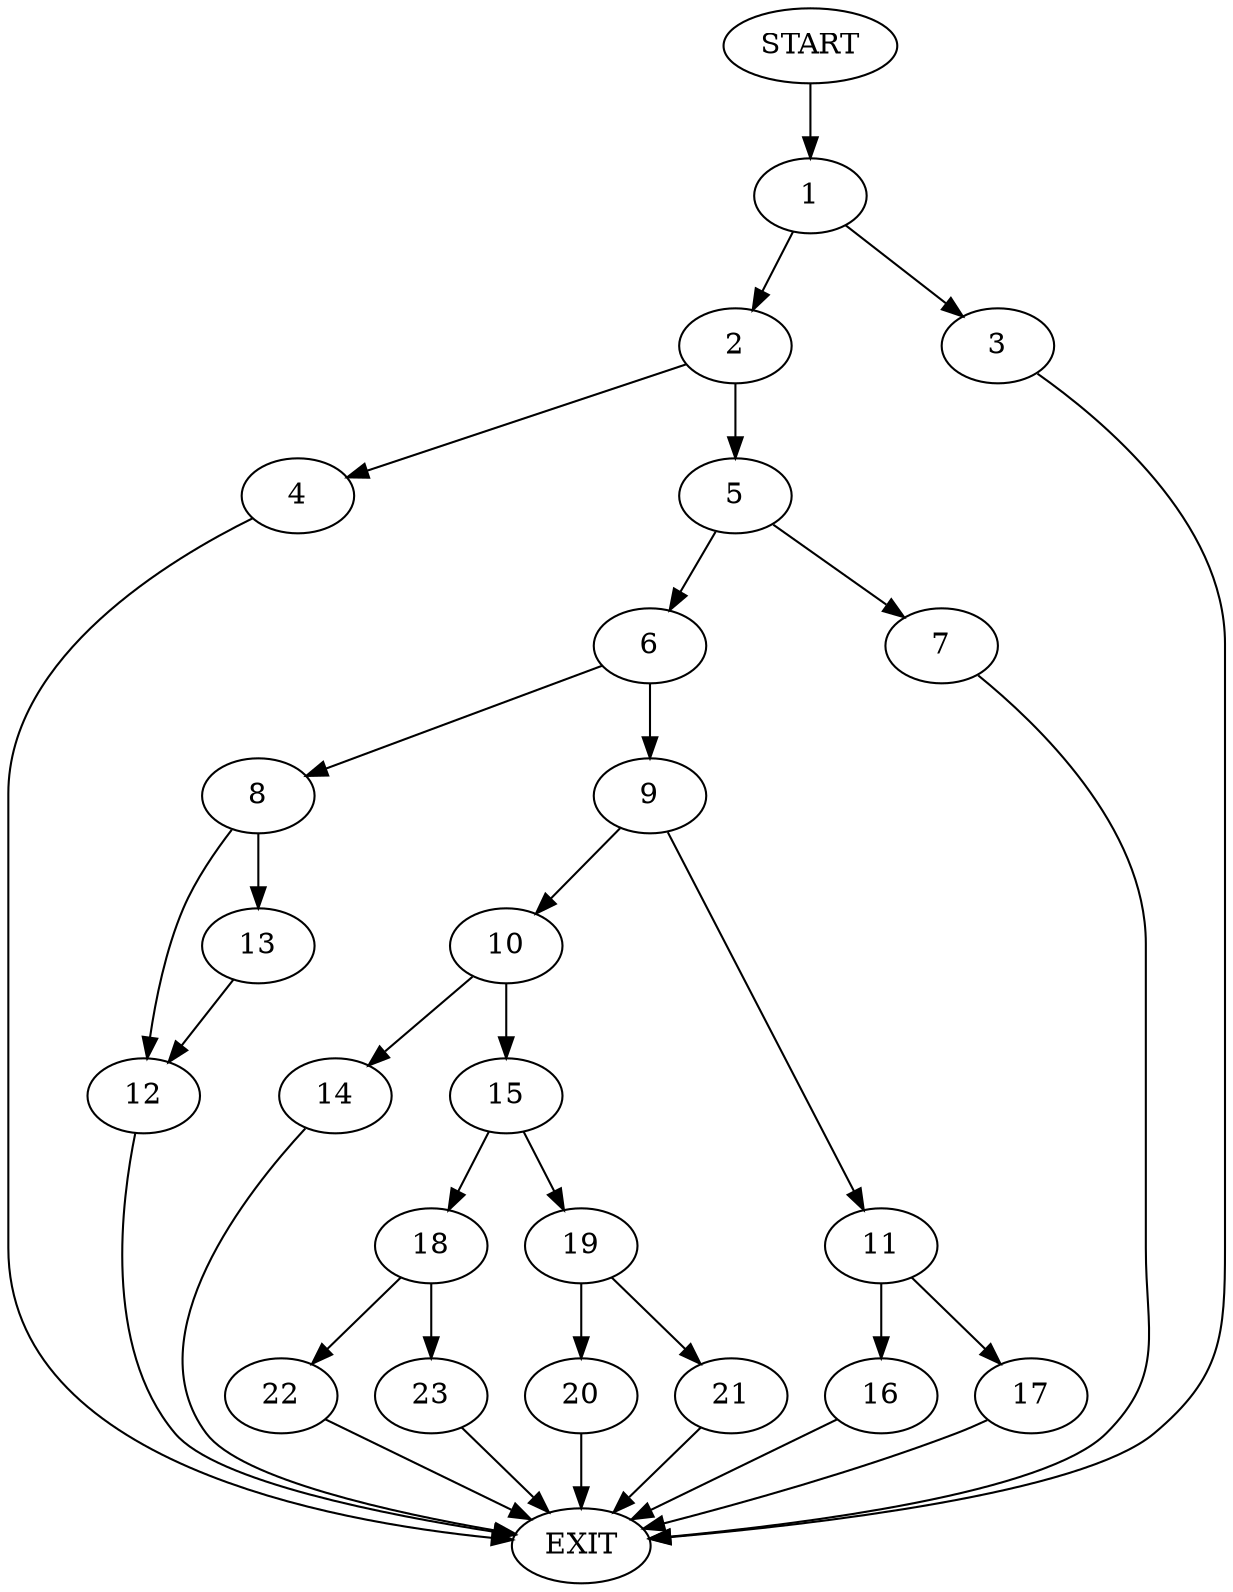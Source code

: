 digraph {
0 [label="START"]
24 [label="EXIT"]
0 -> 1
1 -> 2
1 -> 3
2 -> 4
2 -> 5
3 -> 24
5 -> 6
5 -> 7
4 -> 24
7 -> 24
6 -> 8
6 -> 9
9 -> 10
9 -> 11
8 -> 12
8 -> 13
12 -> 24
13 -> 12
10 -> 14
10 -> 15
11 -> 16
11 -> 17
16 -> 24
17 -> 24
14 -> 24
15 -> 18
15 -> 19
19 -> 20
19 -> 21
18 -> 22
18 -> 23
20 -> 24
21 -> 24
22 -> 24
23 -> 24
}
